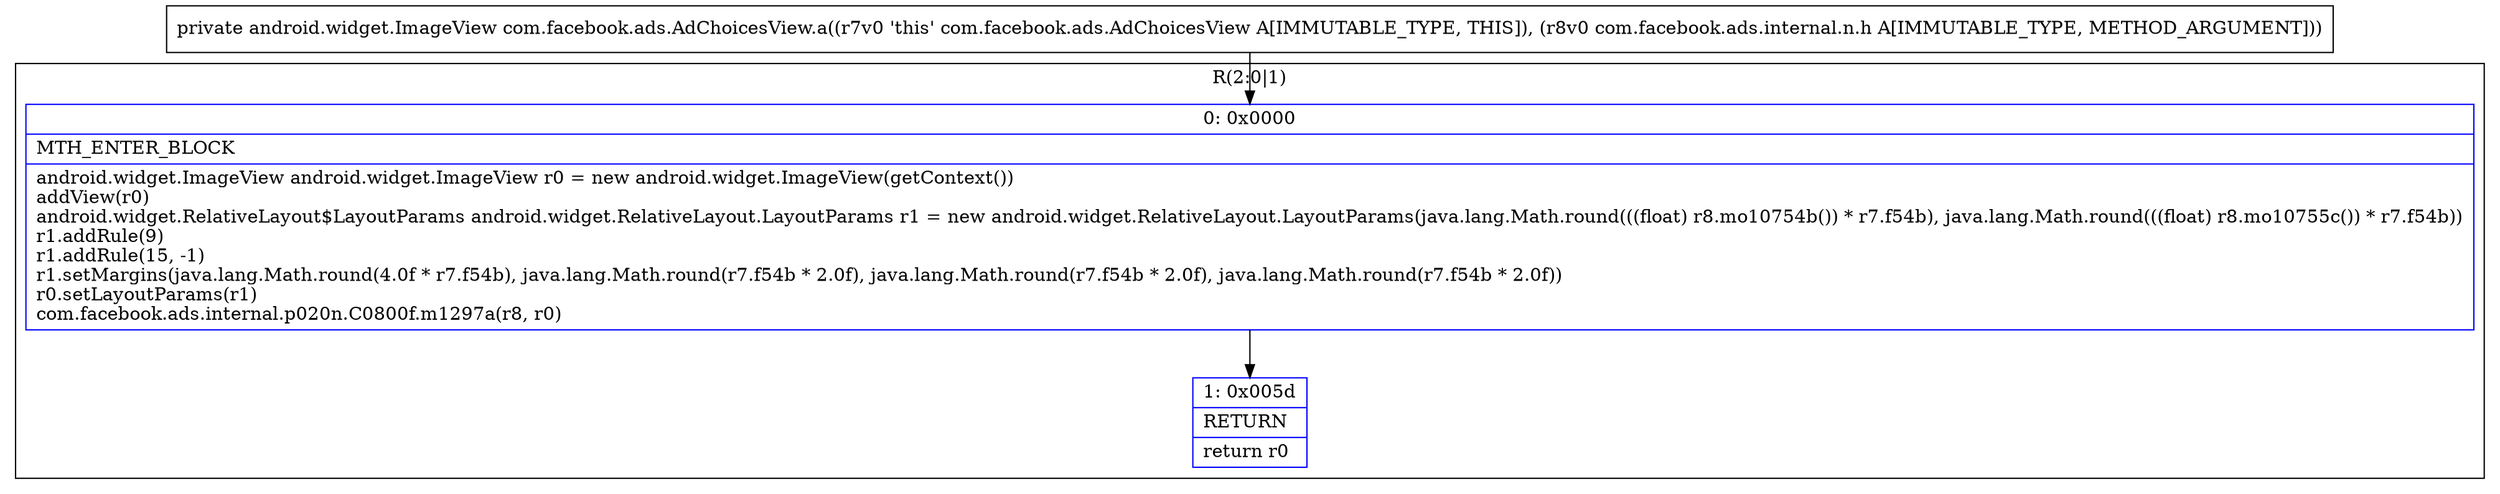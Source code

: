 digraph "CFG forcom.facebook.ads.AdChoicesView.a(Lcom\/facebook\/ads\/internal\/n\/h;)Landroid\/widget\/ImageView;" {
subgraph cluster_Region_1822214140 {
label = "R(2:0|1)";
node [shape=record,color=blue];
Node_0 [shape=record,label="{0\:\ 0x0000|MTH_ENTER_BLOCK\l|android.widget.ImageView android.widget.ImageView r0 = new android.widget.ImageView(getContext())\laddView(r0)\landroid.widget.RelativeLayout$LayoutParams android.widget.RelativeLayout.LayoutParams r1 = new android.widget.RelativeLayout.LayoutParams(java.lang.Math.round(((float) r8.mo10754b()) * r7.f54b), java.lang.Math.round(((float) r8.mo10755c()) * r7.f54b))\lr1.addRule(9)\lr1.addRule(15, \-1)\lr1.setMargins(java.lang.Math.round(4.0f * r7.f54b), java.lang.Math.round(r7.f54b * 2.0f), java.lang.Math.round(r7.f54b * 2.0f), java.lang.Math.round(r7.f54b * 2.0f))\lr0.setLayoutParams(r1)\lcom.facebook.ads.internal.p020n.C0800f.m1297a(r8, r0)\l}"];
Node_1 [shape=record,label="{1\:\ 0x005d|RETURN\l|return r0\l}"];
}
MethodNode[shape=record,label="{private android.widget.ImageView com.facebook.ads.AdChoicesView.a((r7v0 'this' com.facebook.ads.AdChoicesView A[IMMUTABLE_TYPE, THIS]), (r8v0 com.facebook.ads.internal.n.h A[IMMUTABLE_TYPE, METHOD_ARGUMENT])) }"];
MethodNode -> Node_0;
Node_0 -> Node_1;
}

